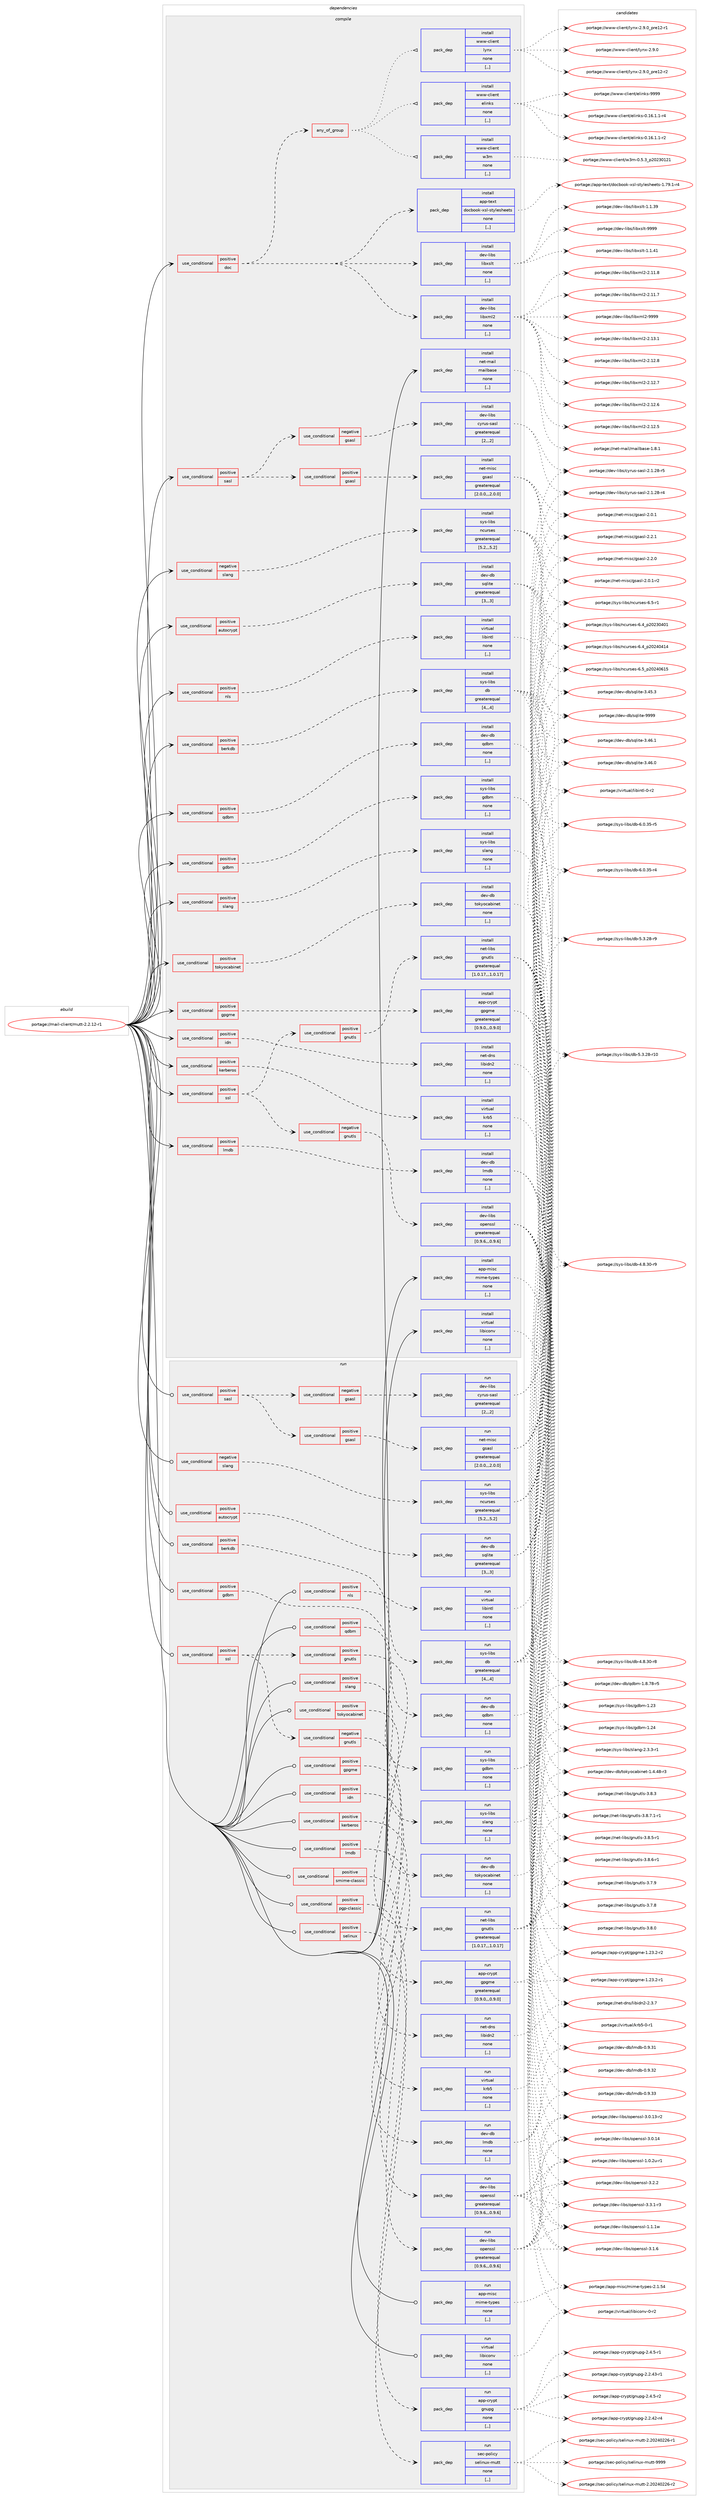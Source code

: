 digraph prolog {

# *************
# Graph options
# *************

newrank=true;
concentrate=true;
compound=true;
graph [rankdir=LR,fontname=Helvetica,fontsize=10,ranksep=1.5];#, ranksep=2.5, nodesep=0.2];
edge  [arrowhead=vee];
node  [fontname=Helvetica,fontsize=10];

# **********
# The ebuild
# **********

subgraph cluster_leftcol {
color=gray;
label=<<i>ebuild</i>>;
id [label="portage://mail-client/mutt-2.2.12-r1", color=red, width=4, href="../mail-client/mutt-2.2.12-r1.svg"];
}

# ****************
# The dependencies
# ****************

subgraph cluster_midcol {
color=gray;
label=<<i>dependencies</i>>;
subgraph cluster_compile {
fillcolor="#eeeeee";
style=filled;
label=<<i>compile</i>>;
subgraph cond201564 {
dependency783287 [label=<<TABLE BORDER="0" CELLBORDER="1" CELLSPACING="0" CELLPADDING="4"><TR><TD ROWSPAN="3" CELLPADDING="10">use_conditional</TD></TR><TR><TD>negative</TD></TR><TR><TD>slang</TD></TR></TABLE>>, shape=none, color=red];
subgraph pack575743 {
dependency783288 [label=<<TABLE BORDER="0" CELLBORDER="1" CELLSPACING="0" CELLPADDING="4" WIDTH="220"><TR><TD ROWSPAN="6" CELLPADDING="30">pack_dep</TD></TR><TR><TD WIDTH="110">install</TD></TR><TR><TD>sys-libs</TD></TR><TR><TD>ncurses</TD></TR><TR><TD>greaterequal</TD></TR><TR><TD>[5.2,,,5.2]</TD></TR></TABLE>>, shape=none, color=blue];
}
dependency783287:e -> dependency783288:w [weight=20,style="dashed",arrowhead="vee"];
}
id:e -> dependency783287:w [weight=20,style="solid",arrowhead="vee"];
subgraph cond201565 {
dependency783289 [label=<<TABLE BORDER="0" CELLBORDER="1" CELLSPACING="0" CELLPADDING="4"><TR><TD ROWSPAN="3" CELLPADDING="10">use_conditional</TD></TR><TR><TD>positive</TD></TR><TR><TD>autocrypt</TD></TR></TABLE>>, shape=none, color=red];
subgraph pack575744 {
dependency783290 [label=<<TABLE BORDER="0" CELLBORDER="1" CELLSPACING="0" CELLPADDING="4" WIDTH="220"><TR><TD ROWSPAN="6" CELLPADDING="30">pack_dep</TD></TR><TR><TD WIDTH="110">install</TD></TR><TR><TD>dev-db</TD></TR><TR><TD>sqlite</TD></TR><TR><TD>greaterequal</TD></TR><TR><TD>[3,,,3]</TD></TR></TABLE>>, shape=none, color=blue];
}
dependency783289:e -> dependency783290:w [weight=20,style="dashed",arrowhead="vee"];
}
id:e -> dependency783289:w [weight=20,style="solid",arrowhead="vee"];
subgraph cond201566 {
dependency783291 [label=<<TABLE BORDER="0" CELLBORDER="1" CELLSPACING="0" CELLPADDING="4"><TR><TD ROWSPAN="3" CELLPADDING="10">use_conditional</TD></TR><TR><TD>positive</TD></TR><TR><TD>berkdb</TD></TR></TABLE>>, shape=none, color=red];
subgraph pack575745 {
dependency783292 [label=<<TABLE BORDER="0" CELLBORDER="1" CELLSPACING="0" CELLPADDING="4" WIDTH="220"><TR><TD ROWSPAN="6" CELLPADDING="30">pack_dep</TD></TR><TR><TD WIDTH="110">install</TD></TR><TR><TD>sys-libs</TD></TR><TR><TD>db</TD></TR><TR><TD>greaterequal</TD></TR><TR><TD>[4,,,4]</TD></TR></TABLE>>, shape=none, color=blue];
}
dependency783291:e -> dependency783292:w [weight=20,style="dashed",arrowhead="vee"];
}
id:e -> dependency783291:w [weight=20,style="solid",arrowhead="vee"];
subgraph cond201567 {
dependency783293 [label=<<TABLE BORDER="0" CELLBORDER="1" CELLSPACING="0" CELLPADDING="4"><TR><TD ROWSPAN="3" CELLPADDING="10">use_conditional</TD></TR><TR><TD>positive</TD></TR><TR><TD>doc</TD></TR></TABLE>>, shape=none, color=red];
subgraph pack575746 {
dependency783294 [label=<<TABLE BORDER="0" CELLBORDER="1" CELLSPACING="0" CELLPADDING="4" WIDTH="220"><TR><TD ROWSPAN="6" CELLPADDING="30">pack_dep</TD></TR><TR><TD WIDTH="110">install</TD></TR><TR><TD>dev-libs</TD></TR><TR><TD>libxml2</TD></TR><TR><TD>none</TD></TR><TR><TD>[,,]</TD></TR></TABLE>>, shape=none, color=blue];
}
dependency783293:e -> dependency783294:w [weight=20,style="dashed",arrowhead="vee"];
subgraph pack575747 {
dependency783295 [label=<<TABLE BORDER="0" CELLBORDER="1" CELLSPACING="0" CELLPADDING="4" WIDTH="220"><TR><TD ROWSPAN="6" CELLPADDING="30">pack_dep</TD></TR><TR><TD WIDTH="110">install</TD></TR><TR><TD>dev-libs</TD></TR><TR><TD>libxslt</TD></TR><TR><TD>none</TD></TR><TR><TD>[,,]</TD></TR></TABLE>>, shape=none, color=blue];
}
dependency783293:e -> dependency783295:w [weight=20,style="dashed",arrowhead="vee"];
subgraph pack575748 {
dependency783296 [label=<<TABLE BORDER="0" CELLBORDER="1" CELLSPACING="0" CELLPADDING="4" WIDTH="220"><TR><TD ROWSPAN="6" CELLPADDING="30">pack_dep</TD></TR><TR><TD WIDTH="110">install</TD></TR><TR><TD>app-text</TD></TR><TR><TD>docbook-xsl-stylesheets</TD></TR><TR><TD>none</TD></TR><TR><TD>[,,]</TD></TR></TABLE>>, shape=none, color=blue];
}
dependency783293:e -> dependency783296:w [weight=20,style="dashed",arrowhead="vee"];
subgraph any5587 {
dependency783297 [label=<<TABLE BORDER="0" CELLBORDER="1" CELLSPACING="0" CELLPADDING="4"><TR><TD CELLPADDING="10">any_of_group</TD></TR></TABLE>>, shape=none, color=red];subgraph pack575749 {
dependency783298 [label=<<TABLE BORDER="0" CELLBORDER="1" CELLSPACING="0" CELLPADDING="4" WIDTH="220"><TR><TD ROWSPAN="6" CELLPADDING="30">pack_dep</TD></TR><TR><TD WIDTH="110">install</TD></TR><TR><TD>www-client</TD></TR><TR><TD>lynx</TD></TR><TR><TD>none</TD></TR><TR><TD>[,,]</TD></TR></TABLE>>, shape=none, color=blue];
}
dependency783297:e -> dependency783298:w [weight=20,style="dotted",arrowhead="oinv"];
subgraph pack575750 {
dependency783299 [label=<<TABLE BORDER="0" CELLBORDER="1" CELLSPACING="0" CELLPADDING="4" WIDTH="220"><TR><TD ROWSPAN="6" CELLPADDING="30">pack_dep</TD></TR><TR><TD WIDTH="110">install</TD></TR><TR><TD>www-client</TD></TR><TR><TD>w3m</TD></TR><TR><TD>none</TD></TR><TR><TD>[,,]</TD></TR></TABLE>>, shape=none, color=blue];
}
dependency783297:e -> dependency783299:w [weight=20,style="dotted",arrowhead="oinv"];
subgraph pack575751 {
dependency783300 [label=<<TABLE BORDER="0" CELLBORDER="1" CELLSPACING="0" CELLPADDING="4" WIDTH="220"><TR><TD ROWSPAN="6" CELLPADDING="30">pack_dep</TD></TR><TR><TD WIDTH="110">install</TD></TR><TR><TD>www-client</TD></TR><TR><TD>elinks</TD></TR><TR><TD>none</TD></TR><TR><TD>[,,]</TD></TR></TABLE>>, shape=none, color=blue];
}
dependency783297:e -> dependency783300:w [weight=20,style="dotted",arrowhead="oinv"];
}
dependency783293:e -> dependency783297:w [weight=20,style="dashed",arrowhead="vee"];
}
id:e -> dependency783293:w [weight=20,style="solid",arrowhead="vee"];
subgraph cond201568 {
dependency783301 [label=<<TABLE BORDER="0" CELLBORDER="1" CELLSPACING="0" CELLPADDING="4"><TR><TD ROWSPAN="3" CELLPADDING="10">use_conditional</TD></TR><TR><TD>positive</TD></TR><TR><TD>gdbm</TD></TR></TABLE>>, shape=none, color=red];
subgraph pack575752 {
dependency783302 [label=<<TABLE BORDER="0" CELLBORDER="1" CELLSPACING="0" CELLPADDING="4" WIDTH="220"><TR><TD ROWSPAN="6" CELLPADDING="30">pack_dep</TD></TR><TR><TD WIDTH="110">install</TD></TR><TR><TD>sys-libs</TD></TR><TR><TD>gdbm</TD></TR><TR><TD>none</TD></TR><TR><TD>[,,]</TD></TR></TABLE>>, shape=none, color=blue];
}
dependency783301:e -> dependency783302:w [weight=20,style="dashed",arrowhead="vee"];
}
id:e -> dependency783301:w [weight=20,style="solid",arrowhead="vee"];
subgraph cond201569 {
dependency783303 [label=<<TABLE BORDER="0" CELLBORDER="1" CELLSPACING="0" CELLPADDING="4"><TR><TD ROWSPAN="3" CELLPADDING="10">use_conditional</TD></TR><TR><TD>positive</TD></TR><TR><TD>gpgme</TD></TR></TABLE>>, shape=none, color=red];
subgraph pack575753 {
dependency783304 [label=<<TABLE BORDER="0" CELLBORDER="1" CELLSPACING="0" CELLPADDING="4" WIDTH="220"><TR><TD ROWSPAN="6" CELLPADDING="30">pack_dep</TD></TR><TR><TD WIDTH="110">install</TD></TR><TR><TD>app-crypt</TD></TR><TR><TD>gpgme</TD></TR><TR><TD>greaterequal</TD></TR><TR><TD>[0.9.0,,,0.9.0]</TD></TR></TABLE>>, shape=none, color=blue];
}
dependency783303:e -> dependency783304:w [weight=20,style="dashed",arrowhead="vee"];
}
id:e -> dependency783303:w [weight=20,style="solid",arrowhead="vee"];
subgraph cond201570 {
dependency783305 [label=<<TABLE BORDER="0" CELLBORDER="1" CELLSPACING="0" CELLPADDING="4"><TR><TD ROWSPAN="3" CELLPADDING="10">use_conditional</TD></TR><TR><TD>positive</TD></TR><TR><TD>idn</TD></TR></TABLE>>, shape=none, color=red];
subgraph pack575754 {
dependency783306 [label=<<TABLE BORDER="0" CELLBORDER="1" CELLSPACING="0" CELLPADDING="4" WIDTH="220"><TR><TD ROWSPAN="6" CELLPADDING="30">pack_dep</TD></TR><TR><TD WIDTH="110">install</TD></TR><TR><TD>net-dns</TD></TR><TR><TD>libidn2</TD></TR><TR><TD>none</TD></TR><TR><TD>[,,]</TD></TR></TABLE>>, shape=none, color=blue];
}
dependency783305:e -> dependency783306:w [weight=20,style="dashed",arrowhead="vee"];
}
id:e -> dependency783305:w [weight=20,style="solid",arrowhead="vee"];
subgraph cond201571 {
dependency783307 [label=<<TABLE BORDER="0" CELLBORDER="1" CELLSPACING="0" CELLPADDING="4"><TR><TD ROWSPAN="3" CELLPADDING="10">use_conditional</TD></TR><TR><TD>positive</TD></TR><TR><TD>kerberos</TD></TR></TABLE>>, shape=none, color=red];
subgraph pack575755 {
dependency783308 [label=<<TABLE BORDER="0" CELLBORDER="1" CELLSPACING="0" CELLPADDING="4" WIDTH="220"><TR><TD ROWSPAN="6" CELLPADDING="30">pack_dep</TD></TR><TR><TD WIDTH="110">install</TD></TR><TR><TD>virtual</TD></TR><TR><TD>krb5</TD></TR><TR><TD>none</TD></TR><TR><TD>[,,]</TD></TR></TABLE>>, shape=none, color=blue];
}
dependency783307:e -> dependency783308:w [weight=20,style="dashed",arrowhead="vee"];
}
id:e -> dependency783307:w [weight=20,style="solid",arrowhead="vee"];
subgraph cond201572 {
dependency783309 [label=<<TABLE BORDER="0" CELLBORDER="1" CELLSPACING="0" CELLPADDING="4"><TR><TD ROWSPAN="3" CELLPADDING="10">use_conditional</TD></TR><TR><TD>positive</TD></TR><TR><TD>lmdb</TD></TR></TABLE>>, shape=none, color=red];
subgraph pack575756 {
dependency783310 [label=<<TABLE BORDER="0" CELLBORDER="1" CELLSPACING="0" CELLPADDING="4" WIDTH="220"><TR><TD ROWSPAN="6" CELLPADDING="30">pack_dep</TD></TR><TR><TD WIDTH="110">install</TD></TR><TR><TD>dev-db</TD></TR><TR><TD>lmdb</TD></TR><TR><TD>none</TD></TR><TR><TD>[,,]</TD></TR></TABLE>>, shape=none, color=blue];
}
dependency783309:e -> dependency783310:w [weight=20,style="dashed",arrowhead="vee"];
}
id:e -> dependency783309:w [weight=20,style="solid",arrowhead="vee"];
subgraph cond201573 {
dependency783311 [label=<<TABLE BORDER="0" CELLBORDER="1" CELLSPACING="0" CELLPADDING="4"><TR><TD ROWSPAN="3" CELLPADDING="10">use_conditional</TD></TR><TR><TD>positive</TD></TR><TR><TD>nls</TD></TR></TABLE>>, shape=none, color=red];
subgraph pack575757 {
dependency783312 [label=<<TABLE BORDER="0" CELLBORDER="1" CELLSPACING="0" CELLPADDING="4" WIDTH="220"><TR><TD ROWSPAN="6" CELLPADDING="30">pack_dep</TD></TR><TR><TD WIDTH="110">install</TD></TR><TR><TD>virtual</TD></TR><TR><TD>libintl</TD></TR><TR><TD>none</TD></TR><TR><TD>[,,]</TD></TR></TABLE>>, shape=none, color=blue];
}
dependency783311:e -> dependency783312:w [weight=20,style="dashed",arrowhead="vee"];
}
id:e -> dependency783311:w [weight=20,style="solid",arrowhead="vee"];
subgraph cond201574 {
dependency783313 [label=<<TABLE BORDER="0" CELLBORDER="1" CELLSPACING="0" CELLPADDING="4"><TR><TD ROWSPAN="3" CELLPADDING="10">use_conditional</TD></TR><TR><TD>positive</TD></TR><TR><TD>qdbm</TD></TR></TABLE>>, shape=none, color=red];
subgraph pack575758 {
dependency783314 [label=<<TABLE BORDER="0" CELLBORDER="1" CELLSPACING="0" CELLPADDING="4" WIDTH="220"><TR><TD ROWSPAN="6" CELLPADDING="30">pack_dep</TD></TR><TR><TD WIDTH="110">install</TD></TR><TR><TD>dev-db</TD></TR><TR><TD>qdbm</TD></TR><TR><TD>none</TD></TR><TR><TD>[,,]</TD></TR></TABLE>>, shape=none, color=blue];
}
dependency783313:e -> dependency783314:w [weight=20,style="dashed",arrowhead="vee"];
}
id:e -> dependency783313:w [weight=20,style="solid",arrowhead="vee"];
subgraph cond201575 {
dependency783315 [label=<<TABLE BORDER="0" CELLBORDER="1" CELLSPACING="0" CELLPADDING="4"><TR><TD ROWSPAN="3" CELLPADDING="10">use_conditional</TD></TR><TR><TD>positive</TD></TR><TR><TD>sasl</TD></TR></TABLE>>, shape=none, color=red];
subgraph cond201576 {
dependency783316 [label=<<TABLE BORDER="0" CELLBORDER="1" CELLSPACING="0" CELLPADDING="4"><TR><TD ROWSPAN="3" CELLPADDING="10">use_conditional</TD></TR><TR><TD>positive</TD></TR><TR><TD>gsasl</TD></TR></TABLE>>, shape=none, color=red];
subgraph pack575759 {
dependency783317 [label=<<TABLE BORDER="0" CELLBORDER="1" CELLSPACING="0" CELLPADDING="4" WIDTH="220"><TR><TD ROWSPAN="6" CELLPADDING="30">pack_dep</TD></TR><TR><TD WIDTH="110">install</TD></TR><TR><TD>net-misc</TD></TR><TR><TD>gsasl</TD></TR><TR><TD>greaterequal</TD></TR><TR><TD>[2.0.0,,,2.0.0]</TD></TR></TABLE>>, shape=none, color=blue];
}
dependency783316:e -> dependency783317:w [weight=20,style="dashed",arrowhead="vee"];
}
dependency783315:e -> dependency783316:w [weight=20,style="dashed",arrowhead="vee"];
subgraph cond201577 {
dependency783318 [label=<<TABLE BORDER="0" CELLBORDER="1" CELLSPACING="0" CELLPADDING="4"><TR><TD ROWSPAN="3" CELLPADDING="10">use_conditional</TD></TR><TR><TD>negative</TD></TR><TR><TD>gsasl</TD></TR></TABLE>>, shape=none, color=red];
subgraph pack575760 {
dependency783319 [label=<<TABLE BORDER="0" CELLBORDER="1" CELLSPACING="0" CELLPADDING="4" WIDTH="220"><TR><TD ROWSPAN="6" CELLPADDING="30">pack_dep</TD></TR><TR><TD WIDTH="110">install</TD></TR><TR><TD>dev-libs</TD></TR><TR><TD>cyrus-sasl</TD></TR><TR><TD>greaterequal</TD></TR><TR><TD>[2,,,2]</TD></TR></TABLE>>, shape=none, color=blue];
}
dependency783318:e -> dependency783319:w [weight=20,style="dashed",arrowhead="vee"];
}
dependency783315:e -> dependency783318:w [weight=20,style="dashed",arrowhead="vee"];
}
id:e -> dependency783315:w [weight=20,style="solid",arrowhead="vee"];
subgraph cond201578 {
dependency783320 [label=<<TABLE BORDER="0" CELLBORDER="1" CELLSPACING="0" CELLPADDING="4"><TR><TD ROWSPAN="3" CELLPADDING="10">use_conditional</TD></TR><TR><TD>positive</TD></TR><TR><TD>slang</TD></TR></TABLE>>, shape=none, color=red];
subgraph pack575761 {
dependency783321 [label=<<TABLE BORDER="0" CELLBORDER="1" CELLSPACING="0" CELLPADDING="4" WIDTH="220"><TR><TD ROWSPAN="6" CELLPADDING="30">pack_dep</TD></TR><TR><TD WIDTH="110">install</TD></TR><TR><TD>sys-libs</TD></TR><TR><TD>slang</TD></TR><TR><TD>none</TD></TR><TR><TD>[,,]</TD></TR></TABLE>>, shape=none, color=blue];
}
dependency783320:e -> dependency783321:w [weight=20,style="dashed",arrowhead="vee"];
}
id:e -> dependency783320:w [weight=20,style="solid",arrowhead="vee"];
subgraph cond201579 {
dependency783322 [label=<<TABLE BORDER="0" CELLBORDER="1" CELLSPACING="0" CELLPADDING="4"><TR><TD ROWSPAN="3" CELLPADDING="10">use_conditional</TD></TR><TR><TD>positive</TD></TR><TR><TD>ssl</TD></TR></TABLE>>, shape=none, color=red];
subgraph cond201580 {
dependency783323 [label=<<TABLE BORDER="0" CELLBORDER="1" CELLSPACING="0" CELLPADDING="4"><TR><TD ROWSPAN="3" CELLPADDING="10">use_conditional</TD></TR><TR><TD>positive</TD></TR><TR><TD>gnutls</TD></TR></TABLE>>, shape=none, color=red];
subgraph pack575762 {
dependency783324 [label=<<TABLE BORDER="0" CELLBORDER="1" CELLSPACING="0" CELLPADDING="4" WIDTH="220"><TR><TD ROWSPAN="6" CELLPADDING="30">pack_dep</TD></TR><TR><TD WIDTH="110">install</TD></TR><TR><TD>net-libs</TD></TR><TR><TD>gnutls</TD></TR><TR><TD>greaterequal</TD></TR><TR><TD>[1.0.17,,,1.0.17]</TD></TR></TABLE>>, shape=none, color=blue];
}
dependency783323:e -> dependency783324:w [weight=20,style="dashed",arrowhead="vee"];
}
dependency783322:e -> dependency783323:w [weight=20,style="dashed",arrowhead="vee"];
subgraph cond201581 {
dependency783325 [label=<<TABLE BORDER="0" CELLBORDER="1" CELLSPACING="0" CELLPADDING="4"><TR><TD ROWSPAN="3" CELLPADDING="10">use_conditional</TD></TR><TR><TD>negative</TD></TR><TR><TD>gnutls</TD></TR></TABLE>>, shape=none, color=red];
subgraph pack575763 {
dependency783326 [label=<<TABLE BORDER="0" CELLBORDER="1" CELLSPACING="0" CELLPADDING="4" WIDTH="220"><TR><TD ROWSPAN="6" CELLPADDING="30">pack_dep</TD></TR><TR><TD WIDTH="110">install</TD></TR><TR><TD>dev-libs</TD></TR><TR><TD>openssl</TD></TR><TR><TD>greaterequal</TD></TR><TR><TD>[0.9.6,,,0.9.6]</TD></TR></TABLE>>, shape=none, color=blue];
}
dependency783325:e -> dependency783326:w [weight=20,style="dashed",arrowhead="vee"];
}
dependency783322:e -> dependency783325:w [weight=20,style="dashed",arrowhead="vee"];
}
id:e -> dependency783322:w [weight=20,style="solid",arrowhead="vee"];
subgraph cond201582 {
dependency783327 [label=<<TABLE BORDER="0" CELLBORDER="1" CELLSPACING="0" CELLPADDING="4"><TR><TD ROWSPAN="3" CELLPADDING="10">use_conditional</TD></TR><TR><TD>positive</TD></TR><TR><TD>tokyocabinet</TD></TR></TABLE>>, shape=none, color=red];
subgraph pack575764 {
dependency783328 [label=<<TABLE BORDER="0" CELLBORDER="1" CELLSPACING="0" CELLPADDING="4" WIDTH="220"><TR><TD ROWSPAN="6" CELLPADDING="30">pack_dep</TD></TR><TR><TD WIDTH="110">install</TD></TR><TR><TD>dev-db</TD></TR><TR><TD>tokyocabinet</TD></TR><TR><TD>none</TD></TR><TR><TD>[,,]</TD></TR></TABLE>>, shape=none, color=blue];
}
dependency783327:e -> dependency783328:w [weight=20,style="dashed",arrowhead="vee"];
}
id:e -> dependency783327:w [weight=20,style="solid",arrowhead="vee"];
subgraph pack575765 {
dependency783329 [label=<<TABLE BORDER="0" CELLBORDER="1" CELLSPACING="0" CELLPADDING="4" WIDTH="220"><TR><TD ROWSPAN="6" CELLPADDING="30">pack_dep</TD></TR><TR><TD WIDTH="110">install</TD></TR><TR><TD>app-misc</TD></TR><TR><TD>mime-types</TD></TR><TR><TD>none</TD></TR><TR><TD>[,,]</TD></TR></TABLE>>, shape=none, color=blue];
}
id:e -> dependency783329:w [weight=20,style="solid",arrowhead="vee"];
subgraph pack575766 {
dependency783330 [label=<<TABLE BORDER="0" CELLBORDER="1" CELLSPACING="0" CELLPADDING="4" WIDTH="220"><TR><TD ROWSPAN="6" CELLPADDING="30">pack_dep</TD></TR><TR><TD WIDTH="110">install</TD></TR><TR><TD>net-mail</TD></TR><TR><TD>mailbase</TD></TR><TR><TD>none</TD></TR><TR><TD>[,,]</TD></TR></TABLE>>, shape=none, color=blue];
}
id:e -> dependency783330:w [weight=20,style="solid",arrowhead="vee"];
subgraph pack575767 {
dependency783331 [label=<<TABLE BORDER="0" CELLBORDER="1" CELLSPACING="0" CELLPADDING="4" WIDTH="220"><TR><TD ROWSPAN="6" CELLPADDING="30">pack_dep</TD></TR><TR><TD WIDTH="110">install</TD></TR><TR><TD>virtual</TD></TR><TR><TD>libiconv</TD></TR><TR><TD>none</TD></TR><TR><TD>[,,]</TD></TR></TABLE>>, shape=none, color=blue];
}
id:e -> dependency783331:w [weight=20,style="solid",arrowhead="vee"];
}
subgraph cluster_compileandrun {
fillcolor="#eeeeee";
style=filled;
label=<<i>compile and run</i>>;
}
subgraph cluster_run {
fillcolor="#eeeeee";
style=filled;
label=<<i>run</i>>;
subgraph cond201583 {
dependency783332 [label=<<TABLE BORDER="0" CELLBORDER="1" CELLSPACING="0" CELLPADDING="4"><TR><TD ROWSPAN="3" CELLPADDING="10">use_conditional</TD></TR><TR><TD>negative</TD></TR><TR><TD>slang</TD></TR></TABLE>>, shape=none, color=red];
subgraph pack575768 {
dependency783333 [label=<<TABLE BORDER="0" CELLBORDER="1" CELLSPACING="0" CELLPADDING="4" WIDTH="220"><TR><TD ROWSPAN="6" CELLPADDING="30">pack_dep</TD></TR><TR><TD WIDTH="110">run</TD></TR><TR><TD>sys-libs</TD></TR><TR><TD>ncurses</TD></TR><TR><TD>greaterequal</TD></TR><TR><TD>[5.2,,,5.2]</TD></TR></TABLE>>, shape=none, color=blue];
}
dependency783332:e -> dependency783333:w [weight=20,style="dashed",arrowhead="vee"];
}
id:e -> dependency783332:w [weight=20,style="solid",arrowhead="odot"];
subgraph cond201584 {
dependency783334 [label=<<TABLE BORDER="0" CELLBORDER="1" CELLSPACING="0" CELLPADDING="4"><TR><TD ROWSPAN="3" CELLPADDING="10">use_conditional</TD></TR><TR><TD>positive</TD></TR><TR><TD>autocrypt</TD></TR></TABLE>>, shape=none, color=red];
subgraph pack575769 {
dependency783335 [label=<<TABLE BORDER="0" CELLBORDER="1" CELLSPACING="0" CELLPADDING="4" WIDTH="220"><TR><TD ROWSPAN="6" CELLPADDING="30">pack_dep</TD></TR><TR><TD WIDTH="110">run</TD></TR><TR><TD>dev-db</TD></TR><TR><TD>sqlite</TD></TR><TR><TD>greaterequal</TD></TR><TR><TD>[3,,,3]</TD></TR></TABLE>>, shape=none, color=blue];
}
dependency783334:e -> dependency783335:w [weight=20,style="dashed",arrowhead="vee"];
}
id:e -> dependency783334:w [weight=20,style="solid",arrowhead="odot"];
subgraph cond201585 {
dependency783336 [label=<<TABLE BORDER="0" CELLBORDER="1" CELLSPACING="0" CELLPADDING="4"><TR><TD ROWSPAN="3" CELLPADDING="10">use_conditional</TD></TR><TR><TD>positive</TD></TR><TR><TD>berkdb</TD></TR></TABLE>>, shape=none, color=red];
subgraph pack575770 {
dependency783337 [label=<<TABLE BORDER="0" CELLBORDER="1" CELLSPACING="0" CELLPADDING="4" WIDTH="220"><TR><TD ROWSPAN="6" CELLPADDING="30">pack_dep</TD></TR><TR><TD WIDTH="110">run</TD></TR><TR><TD>sys-libs</TD></TR><TR><TD>db</TD></TR><TR><TD>greaterequal</TD></TR><TR><TD>[4,,,4]</TD></TR></TABLE>>, shape=none, color=blue];
}
dependency783336:e -> dependency783337:w [weight=20,style="dashed",arrowhead="vee"];
}
id:e -> dependency783336:w [weight=20,style="solid",arrowhead="odot"];
subgraph cond201586 {
dependency783338 [label=<<TABLE BORDER="0" CELLBORDER="1" CELLSPACING="0" CELLPADDING="4"><TR><TD ROWSPAN="3" CELLPADDING="10">use_conditional</TD></TR><TR><TD>positive</TD></TR><TR><TD>gdbm</TD></TR></TABLE>>, shape=none, color=red];
subgraph pack575771 {
dependency783339 [label=<<TABLE BORDER="0" CELLBORDER="1" CELLSPACING="0" CELLPADDING="4" WIDTH="220"><TR><TD ROWSPAN="6" CELLPADDING="30">pack_dep</TD></TR><TR><TD WIDTH="110">run</TD></TR><TR><TD>sys-libs</TD></TR><TR><TD>gdbm</TD></TR><TR><TD>none</TD></TR><TR><TD>[,,]</TD></TR></TABLE>>, shape=none, color=blue];
}
dependency783338:e -> dependency783339:w [weight=20,style="dashed",arrowhead="vee"];
}
id:e -> dependency783338:w [weight=20,style="solid",arrowhead="odot"];
subgraph cond201587 {
dependency783340 [label=<<TABLE BORDER="0" CELLBORDER="1" CELLSPACING="0" CELLPADDING="4"><TR><TD ROWSPAN="3" CELLPADDING="10">use_conditional</TD></TR><TR><TD>positive</TD></TR><TR><TD>gpgme</TD></TR></TABLE>>, shape=none, color=red];
subgraph pack575772 {
dependency783341 [label=<<TABLE BORDER="0" CELLBORDER="1" CELLSPACING="0" CELLPADDING="4" WIDTH="220"><TR><TD ROWSPAN="6" CELLPADDING="30">pack_dep</TD></TR><TR><TD WIDTH="110">run</TD></TR><TR><TD>app-crypt</TD></TR><TR><TD>gpgme</TD></TR><TR><TD>greaterequal</TD></TR><TR><TD>[0.9.0,,,0.9.0]</TD></TR></TABLE>>, shape=none, color=blue];
}
dependency783340:e -> dependency783341:w [weight=20,style="dashed",arrowhead="vee"];
}
id:e -> dependency783340:w [weight=20,style="solid",arrowhead="odot"];
subgraph cond201588 {
dependency783342 [label=<<TABLE BORDER="0" CELLBORDER="1" CELLSPACING="0" CELLPADDING="4"><TR><TD ROWSPAN="3" CELLPADDING="10">use_conditional</TD></TR><TR><TD>positive</TD></TR><TR><TD>idn</TD></TR></TABLE>>, shape=none, color=red];
subgraph pack575773 {
dependency783343 [label=<<TABLE BORDER="0" CELLBORDER="1" CELLSPACING="0" CELLPADDING="4" WIDTH="220"><TR><TD ROWSPAN="6" CELLPADDING="30">pack_dep</TD></TR><TR><TD WIDTH="110">run</TD></TR><TR><TD>net-dns</TD></TR><TR><TD>libidn2</TD></TR><TR><TD>none</TD></TR><TR><TD>[,,]</TD></TR></TABLE>>, shape=none, color=blue];
}
dependency783342:e -> dependency783343:w [weight=20,style="dashed",arrowhead="vee"];
}
id:e -> dependency783342:w [weight=20,style="solid",arrowhead="odot"];
subgraph cond201589 {
dependency783344 [label=<<TABLE BORDER="0" CELLBORDER="1" CELLSPACING="0" CELLPADDING="4"><TR><TD ROWSPAN="3" CELLPADDING="10">use_conditional</TD></TR><TR><TD>positive</TD></TR><TR><TD>kerberos</TD></TR></TABLE>>, shape=none, color=red];
subgraph pack575774 {
dependency783345 [label=<<TABLE BORDER="0" CELLBORDER="1" CELLSPACING="0" CELLPADDING="4" WIDTH="220"><TR><TD ROWSPAN="6" CELLPADDING="30">pack_dep</TD></TR><TR><TD WIDTH="110">run</TD></TR><TR><TD>virtual</TD></TR><TR><TD>krb5</TD></TR><TR><TD>none</TD></TR><TR><TD>[,,]</TD></TR></TABLE>>, shape=none, color=blue];
}
dependency783344:e -> dependency783345:w [weight=20,style="dashed",arrowhead="vee"];
}
id:e -> dependency783344:w [weight=20,style="solid",arrowhead="odot"];
subgraph cond201590 {
dependency783346 [label=<<TABLE BORDER="0" CELLBORDER="1" CELLSPACING="0" CELLPADDING="4"><TR><TD ROWSPAN="3" CELLPADDING="10">use_conditional</TD></TR><TR><TD>positive</TD></TR><TR><TD>lmdb</TD></TR></TABLE>>, shape=none, color=red];
subgraph pack575775 {
dependency783347 [label=<<TABLE BORDER="0" CELLBORDER="1" CELLSPACING="0" CELLPADDING="4" WIDTH="220"><TR><TD ROWSPAN="6" CELLPADDING="30">pack_dep</TD></TR><TR><TD WIDTH="110">run</TD></TR><TR><TD>dev-db</TD></TR><TR><TD>lmdb</TD></TR><TR><TD>none</TD></TR><TR><TD>[,,]</TD></TR></TABLE>>, shape=none, color=blue];
}
dependency783346:e -> dependency783347:w [weight=20,style="dashed",arrowhead="vee"];
}
id:e -> dependency783346:w [weight=20,style="solid",arrowhead="odot"];
subgraph cond201591 {
dependency783348 [label=<<TABLE BORDER="0" CELLBORDER="1" CELLSPACING="0" CELLPADDING="4"><TR><TD ROWSPAN="3" CELLPADDING="10">use_conditional</TD></TR><TR><TD>positive</TD></TR><TR><TD>nls</TD></TR></TABLE>>, shape=none, color=red];
subgraph pack575776 {
dependency783349 [label=<<TABLE BORDER="0" CELLBORDER="1" CELLSPACING="0" CELLPADDING="4" WIDTH="220"><TR><TD ROWSPAN="6" CELLPADDING="30">pack_dep</TD></TR><TR><TD WIDTH="110">run</TD></TR><TR><TD>virtual</TD></TR><TR><TD>libintl</TD></TR><TR><TD>none</TD></TR><TR><TD>[,,]</TD></TR></TABLE>>, shape=none, color=blue];
}
dependency783348:e -> dependency783349:w [weight=20,style="dashed",arrowhead="vee"];
}
id:e -> dependency783348:w [weight=20,style="solid",arrowhead="odot"];
subgraph cond201592 {
dependency783350 [label=<<TABLE BORDER="0" CELLBORDER="1" CELLSPACING="0" CELLPADDING="4"><TR><TD ROWSPAN="3" CELLPADDING="10">use_conditional</TD></TR><TR><TD>positive</TD></TR><TR><TD>pgp-classic</TD></TR></TABLE>>, shape=none, color=red];
subgraph pack575777 {
dependency783351 [label=<<TABLE BORDER="0" CELLBORDER="1" CELLSPACING="0" CELLPADDING="4" WIDTH="220"><TR><TD ROWSPAN="6" CELLPADDING="30">pack_dep</TD></TR><TR><TD WIDTH="110">run</TD></TR><TR><TD>app-crypt</TD></TR><TR><TD>gnupg</TD></TR><TR><TD>none</TD></TR><TR><TD>[,,]</TD></TR></TABLE>>, shape=none, color=blue];
}
dependency783350:e -> dependency783351:w [weight=20,style="dashed",arrowhead="vee"];
}
id:e -> dependency783350:w [weight=20,style="solid",arrowhead="odot"];
subgraph cond201593 {
dependency783352 [label=<<TABLE BORDER="0" CELLBORDER="1" CELLSPACING="0" CELLPADDING="4"><TR><TD ROWSPAN="3" CELLPADDING="10">use_conditional</TD></TR><TR><TD>positive</TD></TR><TR><TD>qdbm</TD></TR></TABLE>>, shape=none, color=red];
subgraph pack575778 {
dependency783353 [label=<<TABLE BORDER="0" CELLBORDER="1" CELLSPACING="0" CELLPADDING="4" WIDTH="220"><TR><TD ROWSPAN="6" CELLPADDING="30">pack_dep</TD></TR><TR><TD WIDTH="110">run</TD></TR><TR><TD>dev-db</TD></TR><TR><TD>qdbm</TD></TR><TR><TD>none</TD></TR><TR><TD>[,,]</TD></TR></TABLE>>, shape=none, color=blue];
}
dependency783352:e -> dependency783353:w [weight=20,style="dashed",arrowhead="vee"];
}
id:e -> dependency783352:w [weight=20,style="solid",arrowhead="odot"];
subgraph cond201594 {
dependency783354 [label=<<TABLE BORDER="0" CELLBORDER="1" CELLSPACING="0" CELLPADDING="4"><TR><TD ROWSPAN="3" CELLPADDING="10">use_conditional</TD></TR><TR><TD>positive</TD></TR><TR><TD>sasl</TD></TR></TABLE>>, shape=none, color=red];
subgraph cond201595 {
dependency783355 [label=<<TABLE BORDER="0" CELLBORDER="1" CELLSPACING="0" CELLPADDING="4"><TR><TD ROWSPAN="3" CELLPADDING="10">use_conditional</TD></TR><TR><TD>positive</TD></TR><TR><TD>gsasl</TD></TR></TABLE>>, shape=none, color=red];
subgraph pack575779 {
dependency783356 [label=<<TABLE BORDER="0" CELLBORDER="1" CELLSPACING="0" CELLPADDING="4" WIDTH="220"><TR><TD ROWSPAN="6" CELLPADDING="30">pack_dep</TD></TR><TR><TD WIDTH="110">run</TD></TR><TR><TD>net-misc</TD></TR><TR><TD>gsasl</TD></TR><TR><TD>greaterequal</TD></TR><TR><TD>[2.0.0,,,2.0.0]</TD></TR></TABLE>>, shape=none, color=blue];
}
dependency783355:e -> dependency783356:w [weight=20,style="dashed",arrowhead="vee"];
}
dependency783354:e -> dependency783355:w [weight=20,style="dashed",arrowhead="vee"];
subgraph cond201596 {
dependency783357 [label=<<TABLE BORDER="0" CELLBORDER="1" CELLSPACING="0" CELLPADDING="4"><TR><TD ROWSPAN="3" CELLPADDING="10">use_conditional</TD></TR><TR><TD>negative</TD></TR><TR><TD>gsasl</TD></TR></TABLE>>, shape=none, color=red];
subgraph pack575780 {
dependency783358 [label=<<TABLE BORDER="0" CELLBORDER="1" CELLSPACING="0" CELLPADDING="4" WIDTH="220"><TR><TD ROWSPAN="6" CELLPADDING="30">pack_dep</TD></TR><TR><TD WIDTH="110">run</TD></TR><TR><TD>dev-libs</TD></TR><TR><TD>cyrus-sasl</TD></TR><TR><TD>greaterequal</TD></TR><TR><TD>[2,,,2]</TD></TR></TABLE>>, shape=none, color=blue];
}
dependency783357:e -> dependency783358:w [weight=20,style="dashed",arrowhead="vee"];
}
dependency783354:e -> dependency783357:w [weight=20,style="dashed",arrowhead="vee"];
}
id:e -> dependency783354:w [weight=20,style="solid",arrowhead="odot"];
subgraph cond201597 {
dependency783359 [label=<<TABLE BORDER="0" CELLBORDER="1" CELLSPACING="0" CELLPADDING="4"><TR><TD ROWSPAN="3" CELLPADDING="10">use_conditional</TD></TR><TR><TD>positive</TD></TR><TR><TD>selinux</TD></TR></TABLE>>, shape=none, color=red];
subgraph pack575781 {
dependency783360 [label=<<TABLE BORDER="0" CELLBORDER="1" CELLSPACING="0" CELLPADDING="4" WIDTH="220"><TR><TD ROWSPAN="6" CELLPADDING="30">pack_dep</TD></TR><TR><TD WIDTH="110">run</TD></TR><TR><TD>sec-policy</TD></TR><TR><TD>selinux-mutt</TD></TR><TR><TD>none</TD></TR><TR><TD>[,,]</TD></TR></TABLE>>, shape=none, color=blue];
}
dependency783359:e -> dependency783360:w [weight=20,style="dashed",arrowhead="vee"];
}
id:e -> dependency783359:w [weight=20,style="solid",arrowhead="odot"];
subgraph cond201598 {
dependency783361 [label=<<TABLE BORDER="0" CELLBORDER="1" CELLSPACING="0" CELLPADDING="4"><TR><TD ROWSPAN="3" CELLPADDING="10">use_conditional</TD></TR><TR><TD>positive</TD></TR><TR><TD>slang</TD></TR></TABLE>>, shape=none, color=red];
subgraph pack575782 {
dependency783362 [label=<<TABLE BORDER="0" CELLBORDER="1" CELLSPACING="0" CELLPADDING="4" WIDTH="220"><TR><TD ROWSPAN="6" CELLPADDING="30">pack_dep</TD></TR><TR><TD WIDTH="110">run</TD></TR><TR><TD>sys-libs</TD></TR><TR><TD>slang</TD></TR><TR><TD>none</TD></TR><TR><TD>[,,]</TD></TR></TABLE>>, shape=none, color=blue];
}
dependency783361:e -> dependency783362:w [weight=20,style="dashed",arrowhead="vee"];
}
id:e -> dependency783361:w [weight=20,style="solid",arrowhead="odot"];
subgraph cond201599 {
dependency783363 [label=<<TABLE BORDER="0" CELLBORDER="1" CELLSPACING="0" CELLPADDING="4"><TR><TD ROWSPAN="3" CELLPADDING="10">use_conditional</TD></TR><TR><TD>positive</TD></TR><TR><TD>smime-classic</TD></TR></TABLE>>, shape=none, color=red];
subgraph pack575783 {
dependency783364 [label=<<TABLE BORDER="0" CELLBORDER="1" CELLSPACING="0" CELLPADDING="4" WIDTH="220"><TR><TD ROWSPAN="6" CELLPADDING="30">pack_dep</TD></TR><TR><TD WIDTH="110">run</TD></TR><TR><TD>dev-libs</TD></TR><TR><TD>openssl</TD></TR><TR><TD>greaterequal</TD></TR><TR><TD>[0.9.6,,,0.9.6]</TD></TR></TABLE>>, shape=none, color=blue];
}
dependency783363:e -> dependency783364:w [weight=20,style="dashed",arrowhead="vee"];
}
id:e -> dependency783363:w [weight=20,style="solid",arrowhead="odot"];
subgraph cond201600 {
dependency783365 [label=<<TABLE BORDER="0" CELLBORDER="1" CELLSPACING="0" CELLPADDING="4"><TR><TD ROWSPAN="3" CELLPADDING="10">use_conditional</TD></TR><TR><TD>positive</TD></TR><TR><TD>ssl</TD></TR></TABLE>>, shape=none, color=red];
subgraph cond201601 {
dependency783366 [label=<<TABLE BORDER="0" CELLBORDER="1" CELLSPACING="0" CELLPADDING="4"><TR><TD ROWSPAN="3" CELLPADDING="10">use_conditional</TD></TR><TR><TD>positive</TD></TR><TR><TD>gnutls</TD></TR></TABLE>>, shape=none, color=red];
subgraph pack575784 {
dependency783367 [label=<<TABLE BORDER="0" CELLBORDER="1" CELLSPACING="0" CELLPADDING="4" WIDTH="220"><TR><TD ROWSPAN="6" CELLPADDING="30">pack_dep</TD></TR><TR><TD WIDTH="110">run</TD></TR><TR><TD>net-libs</TD></TR><TR><TD>gnutls</TD></TR><TR><TD>greaterequal</TD></TR><TR><TD>[1.0.17,,,1.0.17]</TD></TR></TABLE>>, shape=none, color=blue];
}
dependency783366:e -> dependency783367:w [weight=20,style="dashed",arrowhead="vee"];
}
dependency783365:e -> dependency783366:w [weight=20,style="dashed",arrowhead="vee"];
subgraph cond201602 {
dependency783368 [label=<<TABLE BORDER="0" CELLBORDER="1" CELLSPACING="0" CELLPADDING="4"><TR><TD ROWSPAN="3" CELLPADDING="10">use_conditional</TD></TR><TR><TD>negative</TD></TR><TR><TD>gnutls</TD></TR></TABLE>>, shape=none, color=red];
subgraph pack575785 {
dependency783369 [label=<<TABLE BORDER="0" CELLBORDER="1" CELLSPACING="0" CELLPADDING="4" WIDTH="220"><TR><TD ROWSPAN="6" CELLPADDING="30">pack_dep</TD></TR><TR><TD WIDTH="110">run</TD></TR><TR><TD>dev-libs</TD></TR><TR><TD>openssl</TD></TR><TR><TD>greaterequal</TD></TR><TR><TD>[0.9.6,,,0.9.6]</TD></TR></TABLE>>, shape=none, color=blue];
}
dependency783368:e -> dependency783369:w [weight=20,style="dashed",arrowhead="vee"];
}
dependency783365:e -> dependency783368:w [weight=20,style="dashed",arrowhead="vee"];
}
id:e -> dependency783365:w [weight=20,style="solid",arrowhead="odot"];
subgraph cond201603 {
dependency783370 [label=<<TABLE BORDER="0" CELLBORDER="1" CELLSPACING="0" CELLPADDING="4"><TR><TD ROWSPAN="3" CELLPADDING="10">use_conditional</TD></TR><TR><TD>positive</TD></TR><TR><TD>tokyocabinet</TD></TR></TABLE>>, shape=none, color=red];
subgraph pack575786 {
dependency783371 [label=<<TABLE BORDER="0" CELLBORDER="1" CELLSPACING="0" CELLPADDING="4" WIDTH="220"><TR><TD ROWSPAN="6" CELLPADDING="30">pack_dep</TD></TR><TR><TD WIDTH="110">run</TD></TR><TR><TD>dev-db</TD></TR><TR><TD>tokyocabinet</TD></TR><TR><TD>none</TD></TR><TR><TD>[,,]</TD></TR></TABLE>>, shape=none, color=blue];
}
dependency783370:e -> dependency783371:w [weight=20,style="dashed",arrowhead="vee"];
}
id:e -> dependency783370:w [weight=20,style="solid",arrowhead="odot"];
subgraph pack575787 {
dependency783372 [label=<<TABLE BORDER="0" CELLBORDER="1" CELLSPACING="0" CELLPADDING="4" WIDTH="220"><TR><TD ROWSPAN="6" CELLPADDING="30">pack_dep</TD></TR><TR><TD WIDTH="110">run</TD></TR><TR><TD>app-misc</TD></TR><TR><TD>mime-types</TD></TR><TR><TD>none</TD></TR><TR><TD>[,,]</TD></TR></TABLE>>, shape=none, color=blue];
}
id:e -> dependency783372:w [weight=20,style="solid",arrowhead="odot"];
subgraph pack575788 {
dependency783373 [label=<<TABLE BORDER="0" CELLBORDER="1" CELLSPACING="0" CELLPADDING="4" WIDTH="220"><TR><TD ROWSPAN="6" CELLPADDING="30">pack_dep</TD></TR><TR><TD WIDTH="110">run</TD></TR><TR><TD>virtual</TD></TR><TR><TD>libiconv</TD></TR><TR><TD>none</TD></TR><TR><TD>[,,]</TD></TR></TABLE>>, shape=none, color=blue];
}
id:e -> dependency783373:w [weight=20,style="solid",arrowhead="odot"];
}
}

# **************
# The candidates
# **************

subgraph cluster_choices {
rank=same;
color=gray;
label=<<i>candidates</i>>;

subgraph choice575743 {
color=black;
nodesep=1;
choice1151211154510810598115471109911711411510111545544653951125048505248544953 [label="portage://sys-libs/ncurses-6.5_p20240615", color=red, width=4,href="../sys-libs/ncurses-6.5_p20240615.svg"];
choice11512111545108105981154711099117114115101115455446534511449 [label="portage://sys-libs/ncurses-6.5-r1", color=red, width=4,href="../sys-libs/ncurses-6.5-r1.svg"];
choice1151211154510810598115471109911711411510111545544652951125048505248524952 [label="portage://sys-libs/ncurses-6.4_p20240414", color=red, width=4,href="../sys-libs/ncurses-6.4_p20240414.svg"];
choice1151211154510810598115471109911711411510111545544652951125048505148524849 [label="portage://sys-libs/ncurses-6.4_p20230401", color=red, width=4,href="../sys-libs/ncurses-6.4_p20230401.svg"];
dependency783288:e -> choice1151211154510810598115471109911711411510111545544653951125048505248544953:w [style=dotted,weight="100"];
dependency783288:e -> choice11512111545108105981154711099117114115101115455446534511449:w [style=dotted,weight="100"];
dependency783288:e -> choice1151211154510810598115471109911711411510111545544652951125048505248524952:w [style=dotted,weight="100"];
dependency783288:e -> choice1151211154510810598115471109911711411510111545544652951125048505148524849:w [style=dotted,weight="100"];
}
subgraph choice575744 {
color=black;
nodesep=1;
choice1001011184510098471151131081051161014557575757 [label="portage://dev-db/sqlite-9999", color=red, width=4,href="../dev-db/sqlite-9999.svg"];
choice10010111845100984711511310810511610145514652544649 [label="portage://dev-db/sqlite-3.46.1", color=red, width=4,href="../dev-db/sqlite-3.46.1.svg"];
choice10010111845100984711511310810511610145514652544648 [label="portage://dev-db/sqlite-3.46.0", color=red, width=4,href="../dev-db/sqlite-3.46.0.svg"];
choice10010111845100984711511310810511610145514652534651 [label="portage://dev-db/sqlite-3.45.3", color=red, width=4,href="../dev-db/sqlite-3.45.3.svg"];
dependency783290:e -> choice1001011184510098471151131081051161014557575757:w [style=dotted,weight="100"];
dependency783290:e -> choice10010111845100984711511310810511610145514652544649:w [style=dotted,weight="100"];
dependency783290:e -> choice10010111845100984711511310810511610145514652544648:w [style=dotted,weight="100"];
dependency783290:e -> choice10010111845100984711511310810511610145514652534651:w [style=dotted,weight="100"];
}
subgraph choice575745 {
color=black;
nodesep=1;
choice11512111545108105981154710098455446484651534511453 [label="portage://sys-libs/db-6.0.35-r5", color=red, width=4,href="../sys-libs/db-6.0.35-r5.svg"];
choice11512111545108105981154710098455446484651534511452 [label="portage://sys-libs/db-6.0.35-r4", color=red, width=4,href="../sys-libs/db-6.0.35-r4.svg"];
choice11512111545108105981154710098455346514650564511457 [label="portage://sys-libs/db-5.3.28-r9", color=red, width=4,href="../sys-libs/db-5.3.28-r9.svg"];
choice1151211154510810598115471009845534651465056451144948 [label="portage://sys-libs/db-5.3.28-r10", color=red, width=4,href="../sys-libs/db-5.3.28-r10.svg"];
choice11512111545108105981154710098455246564651484511457 [label="portage://sys-libs/db-4.8.30-r9", color=red, width=4,href="../sys-libs/db-4.8.30-r9.svg"];
choice11512111545108105981154710098455246564651484511456 [label="portage://sys-libs/db-4.8.30-r8", color=red, width=4,href="../sys-libs/db-4.8.30-r8.svg"];
dependency783292:e -> choice11512111545108105981154710098455446484651534511453:w [style=dotted,weight="100"];
dependency783292:e -> choice11512111545108105981154710098455446484651534511452:w [style=dotted,weight="100"];
dependency783292:e -> choice11512111545108105981154710098455346514650564511457:w [style=dotted,weight="100"];
dependency783292:e -> choice1151211154510810598115471009845534651465056451144948:w [style=dotted,weight="100"];
dependency783292:e -> choice11512111545108105981154710098455246564651484511457:w [style=dotted,weight="100"];
dependency783292:e -> choice11512111545108105981154710098455246564651484511456:w [style=dotted,weight="100"];
}
subgraph choice575746 {
color=black;
nodesep=1;
choice10010111845108105981154710810598120109108504557575757 [label="portage://dev-libs/libxml2-9999", color=red, width=4,href="../dev-libs/libxml2-9999.svg"];
choice100101118451081059811547108105981201091085045504649514649 [label="portage://dev-libs/libxml2-2.13.1", color=red, width=4,href="../dev-libs/libxml2-2.13.1.svg"];
choice100101118451081059811547108105981201091085045504649504656 [label="portage://dev-libs/libxml2-2.12.8", color=red, width=4,href="../dev-libs/libxml2-2.12.8.svg"];
choice100101118451081059811547108105981201091085045504649504655 [label="portage://dev-libs/libxml2-2.12.7", color=red, width=4,href="../dev-libs/libxml2-2.12.7.svg"];
choice100101118451081059811547108105981201091085045504649504654 [label="portage://dev-libs/libxml2-2.12.6", color=red, width=4,href="../dev-libs/libxml2-2.12.6.svg"];
choice100101118451081059811547108105981201091085045504649504653 [label="portage://dev-libs/libxml2-2.12.5", color=red, width=4,href="../dev-libs/libxml2-2.12.5.svg"];
choice100101118451081059811547108105981201091085045504649494656 [label="portage://dev-libs/libxml2-2.11.8", color=red, width=4,href="../dev-libs/libxml2-2.11.8.svg"];
choice100101118451081059811547108105981201091085045504649494655 [label="portage://dev-libs/libxml2-2.11.7", color=red, width=4,href="../dev-libs/libxml2-2.11.7.svg"];
dependency783294:e -> choice10010111845108105981154710810598120109108504557575757:w [style=dotted,weight="100"];
dependency783294:e -> choice100101118451081059811547108105981201091085045504649514649:w [style=dotted,weight="100"];
dependency783294:e -> choice100101118451081059811547108105981201091085045504649504656:w [style=dotted,weight="100"];
dependency783294:e -> choice100101118451081059811547108105981201091085045504649504655:w [style=dotted,weight="100"];
dependency783294:e -> choice100101118451081059811547108105981201091085045504649504654:w [style=dotted,weight="100"];
dependency783294:e -> choice100101118451081059811547108105981201091085045504649504653:w [style=dotted,weight="100"];
dependency783294:e -> choice100101118451081059811547108105981201091085045504649494656:w [style=dotted,weight="100"];
dependency783294:e -> choice100101118451081059811547108105981201091085045504649494655:w [style=dotted,weight="100"];
}
subgraph choice575747 {
color=black;
nodesep=1;
choice100101118451081059811547108105981201151081164557575757 [label="portage://dev-libs/libxslt-9999", color=red, width=4,href="../dev-libs/libxslt-9999.svg"];
choice1001011184510810598115471081059812011510811645494649465249 [label="portage://dev-libs/libxslt-1.1.41", color=red, width=4,href="../dev-libs/libxslt-1.1.41.svg"];
choice1001011184510810598115471081059812011510811645494649465157 [label="portage://dev-libs/libxslt-1.1.39", color=red, width=4,href="../dev-libs/libxslt-1.1.39.svg"];
dependency783295:e -> choice100101118451081059811547108105981201151081164557575757:w [style=dotted,weight="100"];
dependency783295:e -> choice1001011184510810598115471081059812011510811645494649465249:w [style=dotted,weight="100"];
dependency783295:e -> choice1001011184510810598115471081059812011510811645494649465157:w [style=dotted,weight="100"];
}
subgraph choice575748 {
color=black;
nodesep=1;
choice97112112451161011201164710011199981111111074512011510845115116121108101115104101101116115454946555746494511452 [label="portage://app-text/docbook-xsl-stylesheets-1.79.1-r4", color=red, width=4,href="../app-text/docbook-xsl-stylesheets-1.79.1-r4.svg"];
dependency783296:e -> choice97112112451161011201164710011199981111111074512011510845115116121108101115104101101116115454946555746494511452:w [style=dotted,weight="100"];
}
subgraph choice575749 {
color=black;
nodesep=1;
choice1191191194599108105101110116471081211101204550465746489511211410149504511450 [label="portage://www-client/lynx-2.9.0_pre12-r2", color=red, width=4,href="../www-client/lynx-2.9.0_pre12-r2.svg"];
choice1191191194599108105101110116471081211101204550465746489511211410149504511449 [label="portage://www-client/lynx-2.9.0_pre12-r1", color=red, width=4,href="../www-client/lynx-2.9.0_pre12-r1.svg"];
choice119119119459910810510111011647108121110120455046574648 [label="portage://www-client/lynx-2.9.0", color=red, width=4,href="../www-client/lynx-2.9.0.svg"];
dependency783298:e -> choice1191191194599108105101110116471081211101204550465746489511211410149504511450:w [style=dotted,weight="100"];
dependency783298:e -> choice1191191194599108105101110116471081211101204550465746489511211410149504511449:w [style=dotted,weight="100"];
dependency783298:e -> choice119119119459910810510111011647108121110120455046574648:w [style=dotted,weight="100"];
}
subgraph choice575750 {
color=black;
nodesep=1;
choice11911911945991081051011101164711951109454846534651951125048505148495049 [label="portage://www-client/w3m-0.5.3_p20230121", color=red, width=4,href="../www-client/w3m-0.5.3_p20230121.svg"];
dependency783299:e -> choice11911911945991081051011101164711951109454846534651951125048505148495049:w [style=dotted,weight="100"];
}
subgraph choice575751 {
color=black;
nodesep=1;
choice1191191194599108105101110116471011081051101071154557575757 [label="portage://www-client/elinks-9999", color=red, width=4,href="../www-client/elinks-9999.svg"];
choice1191191194599108105101110116471011081051101071154548464954464946494511452 [label="portage://www-client/elinks-0.16.1.1-r4", color=red, width=4,href="../www-client/elinks-0.16.1.1-r4.svg"];
choice1191191194599108105101110116471011081051101071154548464954464946494511450 [label="portage://www-client/elinks-0.16.1.1-r2", color=red, width=4,href="../www-client/elinks-0.16.1.1-r2.svg"];
dependency783300:e -> choice1191191194599108105101110116471011081051101071154557575757:w [style=dotted,weight="100"];
dependency783300:e -> choice1191191194599108105101110116471011081051101071154548464954464946494511452:w [style=dotted,weight="100"];
dependency783300:e -> choice1191191194599108105101110116471011081051101071154548464954464946494511450:w [style=dotted,weight="100"];
}
subgraph choice575752 {
color=black;
nodesep=1;
choice115121115451081059811547103100981094549465052 [label="portage://sys-libs/gdbm-1.24", color=red, width=4,href="../sys-libs/gdbm-1.24.svg"];
choice115121115451081059811547103100981094549465051 [label="portage://sys-libs/gdbm-1.23", color=red, width=4,href="../sys-libs/gdbm-1.23.svg"];
dependency783302:e -> choice115121115451081059811547103100981094549465052:w [style=dotted,weight="100"];
dependency783302:e -> choice115121115451081059811547103100981094549465051:w [style=dotted,weight="100"];
}
subgraph choice575753 {
color=black;
nodesep=1;
choice97112112459911412111211647103112103109101454946505146504511450 [label="portage://app-crypt/gpgme-1.23.2-r2", color=red, width=4,href="../app-crypt/gpgme-1.23.2-r2.svg"];
choice97112112459911412111211647103112103109101454946505146504511449 [label="portage://app-crypt/gpgme-1.23.2-r1", color=red, width=4,href="../app-crypt/gpgme-1.23.2-r1.svg"];
dependency783304:e -> choice97112112459911412111211647103112103109101454946505146504511450:w [style=dotted,weight="100"];
dependency783304:e -> choice97112112459911412111211647103112103109101454946505146504511449:w [style=dotted,weight="100"];
}
subgraph choice575754 {
color=black;
nodesep=1;
choice11010111645100110115471081059810510011050455046514655 [label="portage://net-dns/libidn2-2.3.7", color=red, width=4,href="../net-dns/libidn2-2.3.7.svg"];
dependency783306:e -> choice11010111645100110115471081059810510011050455046514655:w [style=dotted,weight="100"];
}
subgraph choice575755 {
color=black;
nodesep=1;
choice1181051141161179710847107114985345484511449 [label="portage://virtual/krb5-0-r1", color=red, width=4,href="../virtual/krb5-0-r1.svg"];
dependency783308:e -> choice1181051141161179710847107114985345484511449:w [style=dotted,weight="100"];
}
subgraph choice575756 {
color=black;
nodesep=1;
choice1001011184510098471081091009845484657465151 [label="portage://dev-db/lmdb-0.9.33", color=red, width=4,href="../dev-db/lmdb-0.9.33.svg"];
choice1001011184510098471081091009845484657465150 [label="portage://dev-db/lmdb-0.9.32", color=red, width=4,href="../dev-db/lmdb-0.9.32.svg"];
choice1001011184510098471081091009845484657465149 [label="portage://dev-db/lmdb-0.9.31", color=red, width=4,href="../dev-db/lmdb-0.9.31.svg"];
dependency783310:e -> choice1001011184510098471081091009845484657465151:w [style=dotted,weight="100"];
dependency783310:e -> choice1001011184510098471081091009845484657465150:w [style=dotted,weight="100"];
dependency783310:e -> choice1001011184510098471081091009845484657465149:w [style=dotted,weight="100"];
}
subgraph choice575757 {
color=black;
nodesep=1;
choice11810511411611797108471081059810511011610845484511450 [label="portage://virtual/libintl-0-r2", color=red, width=4,href="../virtual/libintl-0-r2.svg"];
dependency783312:e -> choice11810511411611797108471081059810511011610845484511450:w [style=dotted,weight="100"];
}
subgraph choice575758 {
color=black;
nodesep=1;
choice10010111845100984711310098109454946564655564511453 [label="portage://dev-db/qdbm-1.8.78-r5", color=red, width=4,href="../dev-db/qdbm-1.8.78-r5.svg"];
dependency783314:e -> choice10010111845100984711310098109454946564655564511453:w [style=dotted,weight="100"];
}
subgraph choice575759 {
color=black;
nodesep=1;
choice11010111645109105115994710311597115108455046504649 [label="portage://net-misc/gsasl-2.2.1", color=red, width=4,href="../net-misc/gsasl-2.2.1.svg"];
choice11010111645109105115994710311597115108455046504648 [label="portage://net-misc/gsasl-2.2.0", color=red, width=4,href="../net-misc/gsasl-2.2.0.svg"];
choice110101116451091051159947103115971151084550464846494511450 [label="portage://net-misc/gsasl-2.0.1-r2", color=red, width=4,href="../net-misc/gsasl-2.0.1-r2.svg"];
choice11010111645109105115994710311597115108455046484649 [label="portage://net-misc/gsasl-2.0.1", color=red, width=4,href="../net-misc/gsasl-2.0.1.svg"];
dependency783317:e -> choice11010111645109105115994710311597115108455046504649:w [style=dotted,weight="100"];
dependency783317:e -> choice11010111645109105115994710311597115108455046504648:w [style=dotted,weight="100"];
dependency783317:e -> choice110101116451091051159947103115971151084550464846494511450:w [style=dotted,weight="100"];
dependency783317:e -> choice11010111645109105115994710311597115108455046484649:w [style=dotted,weight="100"];
}
subgraph choice575760 {
color=black;
nodesep=1;
choice100101118451081059811547991211141171154511597115108455046494650564511453 [label="portage://dev-libs/cyrus-sasl-2.1.28-r5", color=red, width=4,href="../dev-libs/cyrus-sasl-2.1.28-r5.svg"];
choice100101118451081059811547991211141171154511597115108455046494650564511452 [label="portage://dev-libs/cyrus-sasl-2.1.28-r4", color=red, width=4,href="../dev-libs/cyrus-sasl-2.1.28-r4.svg"];
dependency783319:e -> choice100101118451081059811547991211141171154511597115108455046494650564511453:w [style=dotted,weight="100"];
dependency783319:e -> choice100101118451081059811547991211141171154511597115108455046494650564511452:w [style=dotted,weight="100"];
}
subgraph choice575761 {
color=black;
nodesep=1;
choice115121115451081059811547115108971101034550465146514511449 [label="portage://sys-libs/slang-2.3.3-r1", color=red, width=4,href="../sys-libs/slang-2.3.3-r1.svg"];
dependency783321:e -> choice115121115451081059811547115108971101034550465146514511449:w [style=dotted,weight="100"];
}
subgraph choice575762 {
color=black;
nodesep=1;
choice11010111645108105981154710311011711610811545514656465546494511449 [label="portage://net-libs/gnutls-3.8.7.1-r1", color=red, width=4,href="../net-libs/gnutls-3.8.7.1-r1.svg"];
choice1101011164510810598115471031101171161081154551465646544511449 [label="portage://net-libs/gnutls-3.8.6-r1", color=red, width=4,href="../net-libs/gnutls-3.8.6-r1.svg"];
choice1101011164510810598115471031101171161081154551465646534511449 [label="portage://net-libs/gnutls-3.8.5-r1", color=red, width=4,href="../net-libs/gnutls-3.8.5-r1.svg"];
choice110101116451081059811547103110117116108115455146564651 [label="portage://net-libs/gnutls-3.8.3", color=red, width=4,href="../net-libs/gnutls-3.8.3.svg"];
choice110101116451081059811547103110117116108115455146564648 [label="portage://net-libs/gnutls-3.8.0", color=red, width=4,href="../net-libs/gnutls-3.8.0.svg"];
choice110101116451081059811547103110117116108115455146554657 [label="portage://net-libs/gnutls-3.7.9", color=red, width=4,href="../net-libs/gnutls-3.7.9.svg"];
choice110101116451081059811547103110117116108115455146554656 [label="portage://net-libs/gnutls-3.7.8", color=red, width=4,href="../net-libs/gnutls-3.7.8.svg"];
dependency783324:e -> choice11010111645108105981154710311011711610811545514656465546494511449:w [style=dotted,weight="100"];
dependency783324:e -> choice1101011164510810598115471031101171161081154551465646544511449:w [style=dotted,weight="100"];
dependency783324:e -> choice1101011164510810598115471031101171161081154551465646534511449:w [style=dotted,weight="100"];
dependency783324:e -> choice110101116451081059811547103110117116108115455146564651:w [style=dotted,weight="100"];
dependency783324:e -> choice110101116451081059811547103110117116108115455146564648:w [style=dotted,weight="100"];
dependency783324:e -> choice110101116451081059811547103110117116108115455146554657:w [style=dotted,weight="100"];
dependency783324:e -> choice110101116451081059811547103110117116108115455146554656:w [style=dotted,weight="100"];
}
subgraph choice575763 {
color=black;
nodesep=1;
choice1001011184510810598115471111121011101151151084551465146494511451 [label="portage://dev-libs/openssl-3.3.1-r3", color=red, width=4,href="../dev-libs/openssl-3.3.1-r3.svg"];
choice100101118451081059811547111112101110115115108455146504650 [label="portage://dev-libs/openssl-3.2.2", color=red, width=4,href="../dev-libs/openssl-3.2.2.svg"];
choice100101118451081059811547111112101110115115108455146494654 [label="portage://dev-libs/openssl-3.1.6", color=red, width=4,href="../dev-libs/openssl-3.1.6.svg"];
choice10010111845108105981154711111210111011511510845514648464952 [label="portage://dev-libs/openssl-3.0.14", color=red, width=4,href="../dev-libs/openssl-3.0.14.svg"];
choice100101118451081059811547111112101110115115108455146484649514511450 [label="portage://dev-libs/openssl-3.0.13-r2", color=red, width=4,href="../dev-libs/openssl-3.0.13-r2.svg"];
choice100101118451081059811547111112101110115115108454946494649119 [label="portage://dev-libs/openssl-1.1.1w", color=red, width=4,href="../dev-libs/openssl-1.1.1w.svg"];
choice1001011184510810598115471111121011101151151084549464846501174511449 [label="portage://dev-libs/openssl-1.0.2u-r1", color=red, width=4,href="../dev-libs/openssl-1.0.2u-r1.svg"];
dependency783326:e -> choice1001011184510810598115471111121011101151151084551465146494511451:w [style=dotted,weight="100"];
dependency783326:e -> choice100101118451081059811547111112101110115115108455146504650:w [style=dotted,weight="100"];
dependency783326:e -> choice100101118451081059811547111112101110115115108455146494654:w [style=dotted,weight="100"];
dependency783326:e -> choice10010111845108105981154711111210111011511510845514648464952:w [style=dotted,weight="100"];
dependency783326:e -> choice100101118451081059811547111112101110115115108455146484649514511450:w [style=dotted,weight="100"];
dependency783326:e -> choice100101118451081059811547111112101110115115108454946494649119:w [style=dotted,weight="100"];
dependency783326:e -> choice1001011184510810598115471111121011101151151084549464846501174511449:w [style=dotted,weight="100"];
}
subgraph choice575764 {
color=black;
nodesep=1;
choice100101118451009847116111107121111999798105110101116454946524652564511451 [label="portage://dev-db/tokyocabinet-1.4.48-r3", color=red, width=4,href="../dev-db/tokyocabinet-1.4.48-r3.svg"];
dependency783328:e -> choice100101118451009847116111107121111999798105110101116454946524652564511451:w [style=dotted,weight="100"];
}
subgraph choice575765 {
color=black;
nodesep=1;
choice971121124510910511599471091051091014511612111210111545504649465352 [label="portage://app-misc/mime-types-2.1.54", color=red, width=4,href="../app-misc/mime-types-2.1.54.svg"];
dependency783329:e -> choice971121124510910511599471091051091014511612111210111545504649465352:w [style=dotted,weight="100"];
}
subgraph choice575766 {
color=black;
nodesep=1;
choice110101116451099710510847109971051089897115101454946564649 [label="portage://net-mail/mailbase-1.8.1", color=red, width=4,href="../net-mail/mailbase-1.8.1.svg"];
dependency783330:e -> choice110101116451099710510847109971051089897115101454946564649:w [style=dotted,weight="100"];
}
subgraph choice575767 {
color=black;
nodesep=1;
choice1181051141161179710847108105981059911111011845484511450 [label="portage://virtual/libiconv-0-r2", color=red, width=4,href="../virtual/libiconv-0-r2.svg"];
dependency783331:e -> choice1181051141161179710847108105981059911111011845484511450:w [style=dotted,weight="100"];
}
subgraph choice575768 {
color=black;
nodesep=1;
choice1151211154510810598115471109911711411510111545544653951125048505248544953 [label="portage://sys-libs/ncurses-6.5_p20240615", color=red, width=4,href="../sys-libs/ncurses-6.5_p20240615.svg"];
choice11512111545108105981154711099117114115101115455446534511449 [label="portage://sys-libs/ncurses-6.5-r1", color=red, width=4,href="../sys-libs/ncurses-6.5-r1.svg"];
choice1151211154510810598115471109911711411510111545544652951125048505248524952 [label="portage://sys-libs/ncurses-6.4_p20240414", color=red, width=4,href="../sys-libs/ncurses-6.4_p20240414.svg"];
choice1151211154510810598115471109911711411510111545544652951125048505148524849 [label="portage://sys-libs/ncurses-6.4_p20230401", color=red, width=4,href="../sys-libs/ncurses-6.4_p20230401.svg"];
dependency783333:e -> choice1151211154510810598115471109911711411510111545544653951125048505248544953:w [style=dotted,weight="100"];
dependency783333:e -> choice11512111545108105981154711099117114115101115455446534511449:w [style=dotted,weight="100"];
dependency783333:e -> choice1151211154510810598115471109911711411510111545544652951125048505248524952:w [style=dotted,weight="100"];
dependency783333:e -> choice1151211154510810598115471109911711411510111545544652951125048505148524849:w [style=dotted,weight="100"];
}
subgraph choice575769 {
color=black;
nodesep=1;
choice1001011184510098471151131081051161014557575757 [label="portage://dev-db/sqlite-9999", color=red, width=4,href="../dev-db/sqlite-9999.svg"];
choice10010111845100984711511310810511610145514652544649 [label="portage://dev-db/sqlite-3.46.1", color=red, width=4,href="../dev-db/sqlite-3.46.1.svg"];
choice10010111845100984711511310810511610145514652544648 [label="portage://dev-db/sqlite-3.46.0", color=red, width=4,href="../dev-db/sqlite-3.46.0.svg"];
choice10010111845100984711511310810511610145514652534651 [label="portage://dev-db/sqlite-3.45.3", color=red, width=4,href="../dev-db/sqlite-3.45.3.svg"];
dependency783335:e -> choice1001011184510098471151131081051161014557575757:w [style=dotted,weight="100"];
dependency783335:e -> choice10010111845100984711511310810511610145514652544649:w [style=dotted,weight="100"];
dependency783335:e -> choice10010111845100984711511310810511610145514652544648:w [style=dotted,weight="100"];
dependency783335:e -> choice10010111845100984711511310810511610145514652534651:w [style=dotted,weight="100"];
}
subgraph choice575770 {
color=black;
nodesep=1;
choice11512111545108105981154710098455446484651534511453 [label="portage://sys-libs/db-6.0.35-r5", color=red, width=4,href="../sys-libs/db-6.0.35-r5.svg"];
choice11512111545108105981154710098455446484651534511452 [label="portage://sys-libs/db-6.0.35-r4", color=red, width=4,href="../sys-libs/db-6.0.35-r4.svg"];
choice11512111545108105981154710098455346514650564511457 [label="portage://sys-libs/db-5.3.28-r9", color=red, width=4,href="../sys-libs/db-5.3.28-r9.svg"];
choice1151211154510810598115471009845534651465056451144948 [label="portage://sys-libs/db-5.3.28-r10", color=red, width=4,href="../sys-libs/db-5.3.28-r10.svg"];
choice11512111545108105981154710098455246564651484511457 [label="portage://sys-libs/db-4.8.30-r9", color=red, width=4,href="../sys-libs/db-4.8.30-r9.svg"];
choice11512111545108105981154710098455246564651484511456 [label="portage://sys-libs/db-4.8.30-r8", color=red, width=4,href="../sys-libs/db-4.8.30-r8.svg"];
dependency783337:e -> choice11512111545108105981154710098455446484651534511453:w [style=dotted,weight="100"];
dependency783337:e -> choice11512111545108105981154710098455446484651534511452:w [style=dotted,weight="100"];
dependency783337:e -> choice11512111545108105981154710098455346514650564511457:w [style=dotted,weight="100"];
dependency783337:e -> choice1151211154510810598115471009845534651465056451144948:w [style=dotted,weight="100"];
dependency783337:e -> choice11512111545108105981154710098455246564651484511457:w [style=dotted,weight="100"];
dependency783337:e -> choice11512111545108105981154710098455246564651484511456:w [style=dotted,weight="100"];
}
subgraph choice575771 {
color=black;
nodesep=1;
choice115121115451081059811547103100981094549465052 [label="portage://sys-libs/gdbm-1.24", color=red, width=4,href="../sys-libs/gdbm-1.24.svg"];
choice115121115451081059811547103100981094549465051 [label="portage://sys-libs/gdbm-1.23", color=red, width=4,href="../sys-libs/gdbm-1.23.svg"];
dependency783339:e -> choice115121115451081059811547103100981094549465052:w [style=dotted,weight="100"];
dependency783339:e -> choice115121115451081059811547103100981094549465051:w [style=dotted,weight="100"];
}
subgraph choice575772 {
color=black;
nodesep=1;
choice97112112459911412111211647103112103109101454946505146504511450 [label="portage://app-crypt/gpgme-1.23.2-r2", color=red, width=4,href="../app-crypt/gpgme-1.23.2-r2.svg"];
choice97112112459911412111211647103112103109101454946505146504511449 [label="portage://app-crypt/gpgme-1.23.2-r1", color=red, width=4,href="../app-crypt/gpgme-1.23.2-r1.svg"];
dependency783341:e -> choice97112112459911412111211647103112103109101454946505146504511450:w [style=dotted,weight="100"];
dependency783341:e -> choice97112112459911412111211647103112103109101454946505146504511449:w [style=dotted,weight="100"];
}
subgraph choice575773 {
color=black;
nodesep=1;
choice11010111645100110115471081059810510011050455046514655 [label="portage://net-dns/libidn2-2.3.7", color=red, width=4,href="../net-dns/libidn2-2.3.7.svg"];
dependency783343:e -> choice11010111645100110115471081059810510011050455046514655:w [style=dotted,weight="100"];
}
subgraph choice575774 {
color=black;
nodesep=1;
choice1181051141161179710847107114985345484511449 [label="portage://virtual/krb5-0-r1", color=red, width=4,href="../virtual/krb5-0-r1.svg"];
dependency783345:e -> choice1181051141161179710847107114985345484511449:w [style=dotted,weight="100"];
}
subgraph choice575775 {
color=black;
nodesep=1;
choice1001011184510098471081091009845484657465151 [label="portage://dev-db/lmdb-0.9.33", color=red, width=4,href="../dev-db/lmdb-0.9.33.svg"];
choice1001011184510098471081091009845484657465150 [label="portage://dev-db/lmdb-0.9.32", color=red, width=4,href="../dev-db/lmdb-0.9.32.svg"];
choice1001011184510098471081091009845484657465149 [label="portage://dev-db/lmdb-0.9.31", color=red, width=4,href="../dev-db/lmdb-0.9.31.svg"];
dependency783347:e -> choice1001011184510098471081091009845484657465151:w [style=dotted,weight="100"];
dependency783347:e -> choice1001011184510098471081091009845484657465150:w [style=dotted,weight="100"];
dependency783347:e -> choice1001011184510098471081091009845484657465149:w [style=dotted,weight="100"];
}
subgraph choice575776 {
color=black;
nodesep=1;
choice11810511411611797108471081059810511011610845484511450 [label="portage://virtual/libintl-0-r2", color=red, width=4,href="../virtual/libintl-0-r2.svg"];
dependency783349:e -> choice11810511411611797108471081059810511011610845484511450:w [style=dotted,weight="100"];
}
subgraph choice575777 {
color=black;
nodesep=1;
choice971121124599114121112116471031101171121034550465246534511450 [label="portage://app-crypt/gnupg-2.4.5-r2", color=red, width=4,href="../app-crypt/gnupg-2.4.5-r2.svg"];
choice971121124599114121112116471031101171121034550465246534511449 [label="portage://app-crypt/gnupg-2.4.5-r1", color=red, width=4,href="../app-crypt/gnupg-2.4.5-r1.svg"];
choice97112112459911412111211647103110117112103455046504652514511449 [label="portage://app-crypt/gnupg-2.2.43-r1", color=red, width=4,href="../app-crypt/gnupg-2.2.43-r1.svg"];
choice97112112459911412111211647103110117112103455046504652504511452 [label="portage://app-crypt/gnupg-2.2.42-r4", color=red, width=4,href="../app-crypt/gnupg-2.2.42-r4.svg"];
dependency783351:e -> choice971121124599114121112116471031101171121034550465246534511450:w [style=dotted,weight="100"];
dependency783351:e -> choice971121124599114121112116471031101171121034550465246534511449:w [style=dotted,weight="100"];
dependency783351:e -> choice97112112459911412111211647103110117112103455046504652514511449:w [style=dotted,weight="100"];
dependency783351:e -> choice97112112459911412111211647103110117112103455046504652504511452:w [style=dotted,weight="100"];
}
subgraph choice575778 {
color=black;
nodesep=1;
choice10010111845100984711310098109454946564655564511453 [label="portage://dev-db/qdbm-1.8.78-r5", color=red, width=4,href="../dev-db/qdbm-1.8.78-r5.svg"];
dependency783353:e -> choice10010111845100984711310098109454946564655564511453:w [style=dotted,weight="100"];
}
subgraph choice575779 {
color=black;
nodesep=1;
choice11010111645109105115994710311597115108455046504649 [label="portage://net-misc/gsasl-2.2.1", color=red, width=4,href="../net-misc/gsasl-2.2.1.svg"];
choice11010111645109105115994710311597115108455046504648 [label="portage://net-misc/gsasl-2.2.0", color=red, width=4,href="../net-misc/gsasl-2.2.0.svg"];
choice110101116451091051159947103115971151084550464846494511450 [label="portage://net-misc/gsasl-2.0.1-r2", color=red, width=4,href="../net-misc/gsasl-2.0.1-r2.svg"];
choice11010111645109105115994710311597115108455046484649 [label="portage://net-misc/gsasl-2.0.1", color=red, width=4,href="../net-misc/gsasl-2.0.1.svg"];
dependency783356:e -> choice11010111645109105115994710311597115108455046504649:w [style=dotted,weight="100"];
dependency783356:e -> choice11010111645109105115994710311597115108455046504648:w [style=dotted,weight="100"];
dependency783356:e -> choice110101116451091051159947103115971151084550464846494511450:w [style=dotted,weight="100"];
dependency783356:e -> choice11010111645109105115994710311597115108455046484649:w [style=dotted,weight="100"];
}
subgraph choice575780 {
color=black;
nodesep=1;
choice100101118451081059811547991211141171154511597115108455046494650564511453 [label="portage://dev-libs/cyrus-sasl-2.1.28-r5", color=red, width=4,href="../dev-libs/cyrus-sasl-2.1.28-r5.svg"];
choice100101118451081059811547991211141171154511597115108455046494650564511452 [label="portage://dev-libs/cyrus-sasl-2.1.28-r4", color=red, width=4,href="../dev-libs/cyrus-sasl-2.1.28-r4.svg"];
dependency783358:e -> choice100101118451081059811547991211141171154511597115108455046494650564511453:w [style=dotted,weight="100"];
dependency783358:e -> choice100101118451081059811547991211141171154511597115108455046494650564511452:w [style=dotted,weight="100"];
}
subgraph choice575781 {
color=black;
nodesep=1;
choice11510199451121111081059912147115101108105110117120451091171161164557575757 [label="portage://sec-policy/selinux-mutt-9999", color=red, width=4,href="../sec-policy/selinux-mutt-9999.svg"];
choice115101994511211110810599121471151011081051101171204510911711611645504650485052485050544511450 [label="portage://sec-policy/selinux-mutt-2.20240226-r2", color=red, width=4,href="../sec-policy/selinux-mutt-2.20240226-r2.svg"];
choice115101994511211110810599121471151011081051101171204510911711611645504650485052485050544511449 [label="portage://sec-policy/selinux-mutt-2.20240226-r1", color=red, width=4,href="../sec-policy/selinux-mutt-2.20240226-r1.svg"];
dependency783360:e -> choice11510199451121111081059912147115101108105110117120451091171161164557575757:w [style=dotted,weight="100"];
dependency783360:e -> choice115101994511211110810599121471151011081051101171204510911711611645504650485052485050544511450:w [style=dotted,weight="100"];
dependency783360:e -> choice115101994511211110810599121471151011081051101171204510911711611645504650485052485050544511449:w [style=dotted,weight="100"];
}
subgraph choice575782 {
color=black;
nodesep=1;
choice115121115451081059811547115108971101034550465146514511449 [label="portage://sys-libs/slang-2.3.3-r1", color=red, width=4,href="../sys-libs/slang-2.3.3-r1.svg"];
dependency783362:e -> choice115121115451081059811547115108971101034550465146514511449:w [style=dotted,weight="100"];
}
subgraph choice575783 {
color=black;
nodesep=1;
choice1001011184510810598115471111121011101151151084551465146494511451 [label="portage://dev-libs/openssl-3.3.1-r3", color=red, width=4,href="../dev-libs/openssl-3.3.1-r3.svg"];
choice100101118451081059811547111112101110115115108455146504650 [label="portage://dev-libs/openssl-3.2.2", color=red, width=4,href="../dev-libs/openssl-3.2.2.svg"];
choice100101118451081059811547111112101110115115108455146494654 [label="portage://dev-libs/openssl-3.1.6", color=red, width=4,href="../dev-libs/openssl-3.1.6.svg"];
choice10010111845108105981154711111210111011511510845514648464952 [label="portage://dev-libs/openssl-3.0.14", color=red, width=4,href="../dev-libs/openssl-3.0.14.svg"];
choice100101118451081059811547111112101110115115108455146484649514511450 [label="portage://dev-libs/openssl-3.0.13-r2", color=red, width=4,href="../dev-libs/openssl-3.0.13-r2.svg"];
choice100101118451081059811547111112101110115115108454946494649119 [label="portage://dev-libs/openssl-1.1.1w", color=red, width=4,href="../dev-libs/openssl-1.1.1w.svg"];
choice1001011184510810598115471111121011101151151084549464846501174511449 [label="portage://dev-libs/openssl-1.0.2u-r1", color=red, width=4,href="../dev-libs/openssl-1.0.2u-r1.svg"];
dependency783364:e -> choice1001011184510810598115471111121011101151151084551465146494511451:w [style=dotted,weight="100"];
dependency783364:e -> choice100101118451081059811547111112101110115115108455146504650:w [style=dotted,weight="100"];
dependency783364:e -> choice100101118451081059811547111112101110115115108455146494654:w [style=dotted,weight="100"];
dependency783364:e -> choice10010111845108105981154711111210111011511510845514648464952:w [style=dotted,weight="100"];
dependency783364:e -> choice100101118451081059811547111112101110115115108455146484649514511450:w [style=dotted,weight="100"];
dependency783364:e -> choice100101118451081059811547111112101110115115108454946494649119:w [style=dotted,weight="100"];
dependency783364:e -> choice1001011184510810598115471111121011101151151084549464846501174511449:w [style=dotted,weight="100"];
}
subgraph choice575784 {
color=black;
nodesep=1;
choice11010111645108105981154710311011711610811545514656465546494511449 [label="portage://net-libs/gnutls-3.8.7.1-r1", color=red, width=4,href="../net-libs/gnutls-3.8.7.1-r1.svg"];
choice1101011164510810598115471031101171161081154551465646544511449 [label="portage://net-libs/gnutls-3.8.6-r1", color=red, width=4,href="../net-libs/gnutls-3.8.6-r1.svg"];
choice1101011164510810598115471031101171161081154551465646534511449 [label="portage://net-libs/gnutls-3.8.5-r1", color=red, width=4,href="../net-libs/gnutls-3.8.5-r1.svg"];
choice110101116451081059811547103110117116108115455146564651 [label="portage://net-libs/gnutls-3.8.3", color=red, width=4,href="../net-libs/gnutls-3.8.3.svg"];
choice110101116451081059811547103110117116108115455146564648 [label="portage://net-libs/gnutls-3.8.0", color=red, width=4,href="../net-libs/gnutls-3.8.0.svg"];
choice110101116451081059811547103110117116108115455146554657 [label="portage://net-libs/gnutls-3.7.9", color=red, width=4,href="../net-libs/gnutls-3.7.9.svg"];
choice110101116451081059811547103110117116108115455146554656 [label="portage://net-libs/gnutls-3.7.8", color=red, width=4,href="../net-libs/gnutls-3.7.8.svg"];
dependency783367:e -> choice11010111645108105981154710311011711610811545514656465546494511449:w [style=dotted,weight="100"];
dependency783367:e -> choice1101011164510810598115471031101171161081154551465646544511449:w [style=dotted,weight="100"];
dependency783367:e -> choice1101011164510810598115471031101171161081154551465646534511449:w [style=dotted,weight="100"];
dependency783367:e -> choice110101116451081059811547103110117116108115455146564651:w [style=dotted,weight="100"];
dependency783367:e -> choice110101116451081059811547103110117116108115455146564648:w [style=dotted,weight="100"];
dependency783367:e -> choice110101116451081059811547103110117116108115455146554657:w [style=dotted,weight="100"];
dependency783367:e -> choice110101116451081059811547103110117116108115455146554656:w [style=dotted,weight="100"];
}
subgraph choice575785 {
color=black;
nodesep=1;
choice1001011184510810598115471111121011101151151084551465146494511451 [label="portage://dev-libs/openssl-3.3.1-r3", color=red, width=4,href="../dev-libs/openssl-3.3.1-r3.svg"];
choice100101118451081059811547111112101110115115108455146504650 [label="portage://dev-libs/openssl-3.2.2", color=red, width=4,href="../dev-libs/openssl-3.2.2.svg"];
choice100101118451081059811547111112101110115115108455146494654 [label="portage://dev-libs/openssl-3.1.6", color=red, width=4,href="../dev-libs/openssl-3.1.6.svg"];
choice10010111845108105981154711111210111011511510845514648464952 [label="portage://dev-libs/openssl-3.0.14", color=red, width=4,href="../dev-libs/openssl-3.0.14.svg"];
choice100101118451081059811547111112101110115115108455146484649514511450 [label="portage://dev-libs/openssl-3.0.13-r2", color=red, width=4,href="../dev-libs/openssl-3.0.13-r2.svg"];
choice100101118451081059811547111112101110115115108454946494649119 [label="portage://dev-libs/openssl-1.1.1w", color=red, width=4,href="../dev-libs/openssl-1.1.1w.svg"];
choice1001011184510810598115471111121011101151151084549464846501174511449 [label="portage://dev-libs/openssl-1.0.2u-r1", color=red, width=4,href="../dev-libs/openssl-1.0.2u-r1.svg"];
dependency783369:e -> choice1001011184510810598115471111121011101151151084551465146494511451:w [style=dotted,weight="100"];
dependency783369:e -> choice100101118451081059811547111112101110115115108455146504650:w [style=dotted,weight="100"];
dependency783369:e -> choice100101118451081059811547111112101110115115108455146494654:w [style=dotted,weight="100"];
dependency783369:e -> choice10010111845108105981154711111210111011511510845514648464952:w [style=dotted,weight="100"];
dependency783369:e -> choice100101118451081059811547111112101110115115108455146484649514511450:w [style=dotted,weight="100"];
dependency783369:e -> choice100101118451081059811547111112101110115115108454946494649119:w [style=dotted,weight="100"];
dependency783369:e -> choice1001011184510810598115471111121011101151151084549464846501174511449:w [style=dotted,weight="100"];
}
subgraph choice575786 {
color=black;
nodesep=1;
choice100101118451009847116111107121111999798105110101116454946524652564511451 [label="portage://dev-db/tokyocabinet-1.4.48-r3", color=red, width=4,href="../dev-db/tokyocabinet-1.4.48-r3.svg"];
dependency783371:e -> choice100101118451009847116111107121111999798105110101116454946524652564511451:w [style=dotted,weight="100"];
}
subgraph choice575787 {
color=black;
nodesep=1;
choice971121124510910511599471091051091014511612111210111545504649465352 [label="portage://app-misc/mime-types-2.1.54", color=red, width=4,href="../app-misc/mime-types-2.1.54.svg"];
dependency783372:e -> choice971121124510910511599471091051091014511612111210111545504649465352:w [style=dotted,weight="100"];
}
subgraph choice575788 {
color=black;
nodesep=1;
choice1181051141161179710847108105981059911111011845484511450 [label="portage://virtual/libiconv-0-r2", color=red, width=4,href="../virtual/libiconv-0-r2.svg"];
dependency783373:e -> choice1181051141161179710847108105981059911111011845484511450:w [style=dotted,weight="100"];
}
}

}
